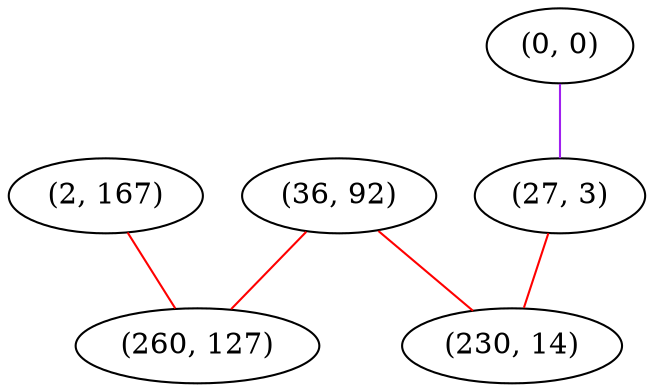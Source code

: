 graph "" {
"(2, 167)";
"(36, 92)";
"(0, 0)";
"(260, 127)";
"(27, 3)";
"(230, 14)";
"(2, 167)" -- "(260, 127)"  [color=red, key=0, weight=1];
"(36, 92)" -- "(260, 127)"  [color=red, key=0, weight=1];
"(36, 92)" -- "(230, 14)"  [color=red, key=0, weight=1];
"(0, 0)" -- "(27, 3)"  [color=purple, key=0, weight=4];
"(27, 3)" -- "(230, 14)"  [color=red, key=0, weight=1];
}
